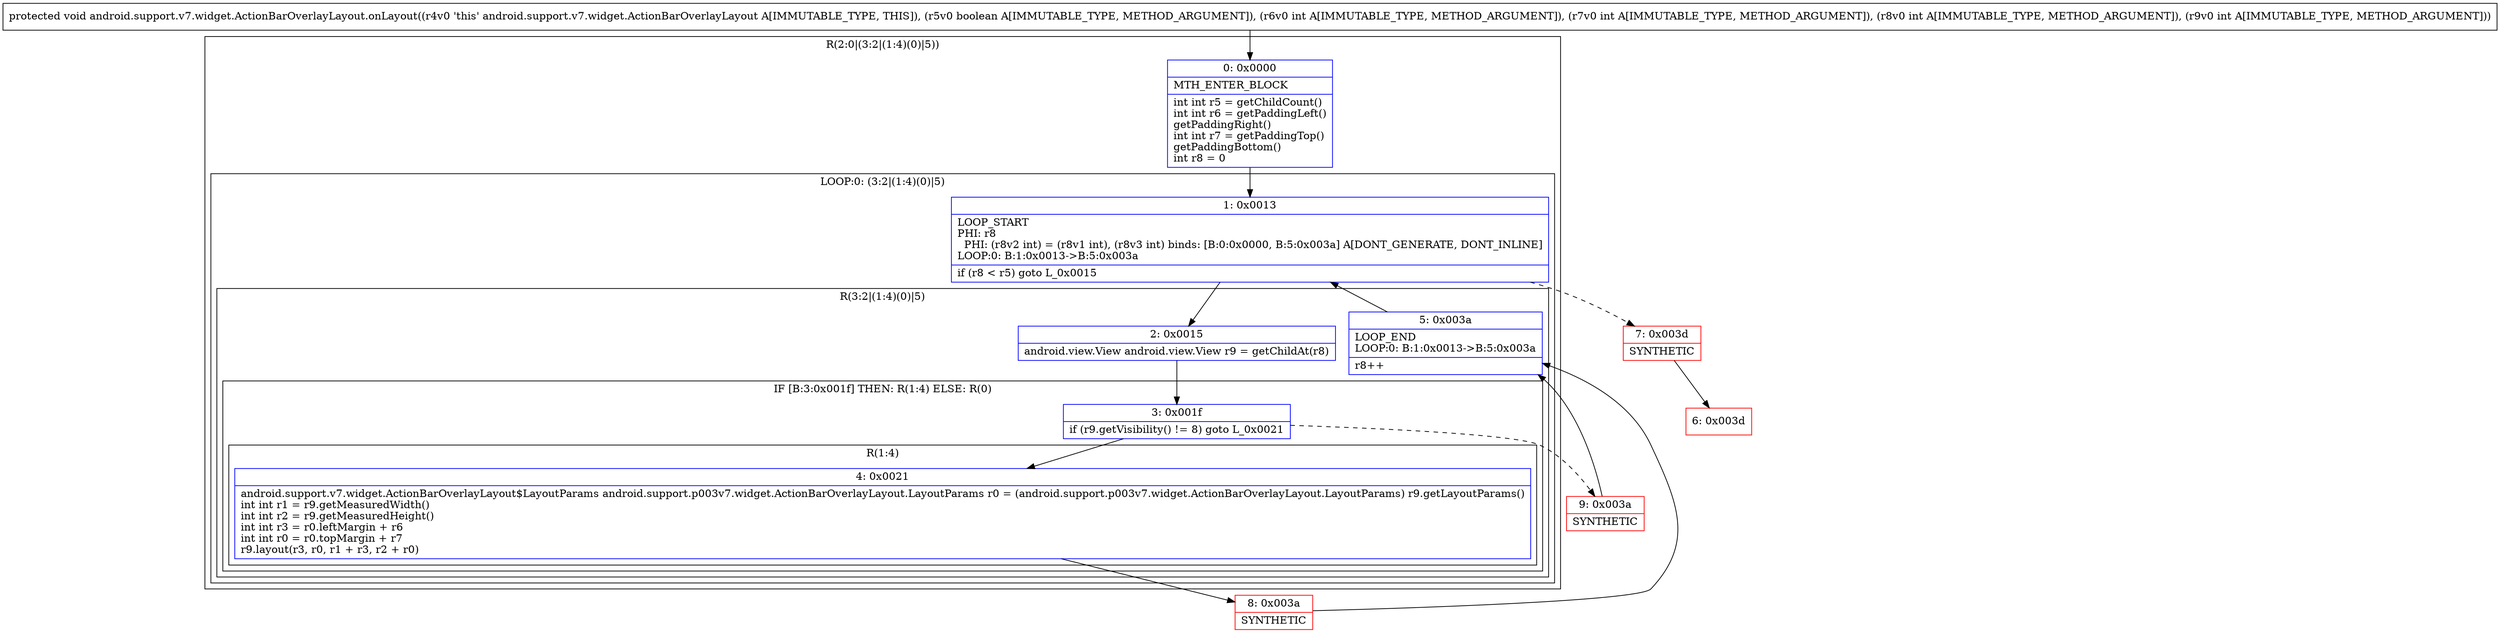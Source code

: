 digraph "CFG forandroid.support.v7.widget.ActionBarOverlayLayout.onLayout(ZIIII)V" {
subgraph cluster_Region_1723513426 {
label = "R(2:0|(3:2|(1:4)(0)|5))";
node [shape=record,color=blue];
Node_0 [shape=record,label="{0\:\ 0x0000|MTH_ENTER_BLOCK\l|int int r5 = getChildCount()\lint int r6 = getPaddingLeft()\lgetPaddingRight()\lint int r7 = getPaddingTop()\lgetPaddingBottom()\lint r8 = 0\l}"];
subgraph cluster_LoopRegion_238787408 {
label = "LOOP:0: (3:2|(1:4)(0)|5)";
node [shape=record,color=blue];
Node_1 [shape=record,label="{1\:\ 0x0013|LOOP_START\lPHI: r8 \l  PHI: (r8v2 int) = (r8v1 int), (r8v3 int) binds: [B:0:0x0000, B:5:0x003a] A[DONT_GENERATE, DONT_INLINE]\lLOOP:0: B:1:0x0013\-\>B:5:0x003a\l|if (r8 \< r5) goto L_0x0015\l}"];
subgraph cluster_Region_1647716359 {
label = "R(3:2|(1:4)(0)|5)";
node [shape=record,color=blue];
Node_2 [shape=record,label="{2\:\ 0x0015|android.view.View android.view.View r9 = getChildAt(r8)\l}"];
subgraph cluster_IfRegion_1374512697 {
label = "IF [B:3:0x001f] THEN: R(1:4) ELSE: R(0)";
node [shape=record,color=blue];
Node_3 [shape=record,label="{3\:\ 0x001f|if (r9.getVisibility() != 8) goto L_0x0021\l}"];
subgraph cluster_Region_1040031959 {
label = "R(1:4)";
node [shape=record,color=blue];
Node_4 [shape=record,label="{4\:\ 0x0021|android.support.v7.widget.ActionBarOverlayLayout$LayoutParams android.support.p003v7.widget.ActionBarOverlayLayout.LayoutParams r0 = (android.support.p003v7.widget.ActionBarOverlayLayout.LayoutParams) r9.getLayoutParams()\lint int r1 = r9.getMeasuredWidth()\lint int r2 = r9.getMeasuredHeight()\lint int r3 = r0.leftMargin + r6\lint int r0 = r0.topMargin + r7\lr9.layout(r3, r0, r1 + r3, r2 + r0)\l}"];
}
subgraph cluster_Region_1171918480 {
label = "R(0)";
node [shape=record,color=blue];
}
}
Node_5 [shape=record,label="{5\:\ 0x003a|LOOP_END\lLOOP:0: B:1:0x0013\-\>B:5:0x003a\l|r8++\l}"];
}
}
}
Node_6 [shape=record,color=red,label="{6\:\ 0x003d}"];
Node_7 [shape=record,color=red,label="{7\:\ 0x003d|SYNTHETIC\l}"];
Node_8 [shape=record,color=red,label="{8\:\ 0x003a|SYNTHETIC\l}"];
Node_9 [shape=record,color=red,label="{9\:\ 0x003a|SYNTHETIC\l}"];
MethodNode[shape=record,label="{protected void android.support.v7.widget.ActionBarOverlayLayout.onLayout((r4v0 'this' android.support.v7.widget.ActionBarOverlayLayout A[IMMUTABLE_TYPE, THIS]), (r5v0 boolean A[IMMUTABLE_TYPE, METHOD_ARGUMENT]), (r6v0 int A[IMMUTABLE_TYPE, METHOD_ARGUMENT]), (r7v0 int A[IMMUTABLE_TYPE, METHOD_ARGUMENT]), (r8v0 int A[IMMUTABLE_TYPE, METHOD_ARGUMENT]), (r9v0 int A[IMMUTABLE_TYPE, METHOD_ARGUMENT])) }"];
MethodNode -> Node_0;
Node_0 -> Node_1;
Node_1 -> Node_2;
Node_1 -> Node_7[style=dashed];
Node_2 -> Node_3;
Node_3 -> Node_4;
Node_3 -> Node_9[style=dashed];
Node_4 -> Node_8;
Node_5 -> Node_1;
Node_7 -> Node_6;
Node_8 -> Node_5;
Node_9 -> Node_5;
}

